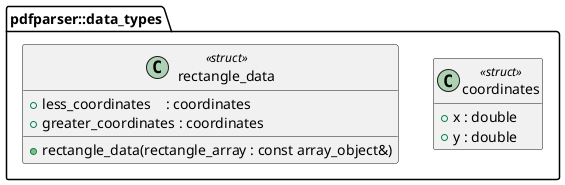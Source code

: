 @startuml data_types
hide empty members
namespace pdfparser::data_types {
class coordinates<<struct>> {
	+x : double
	+y : double
}
class rectangle_data<<struct>> {
	+less_coordinates    : coordinates
	+greater_coordinates : coordinates

	+rectangle_data(rectangle_array : const array_object&)
}
}
@enduml
